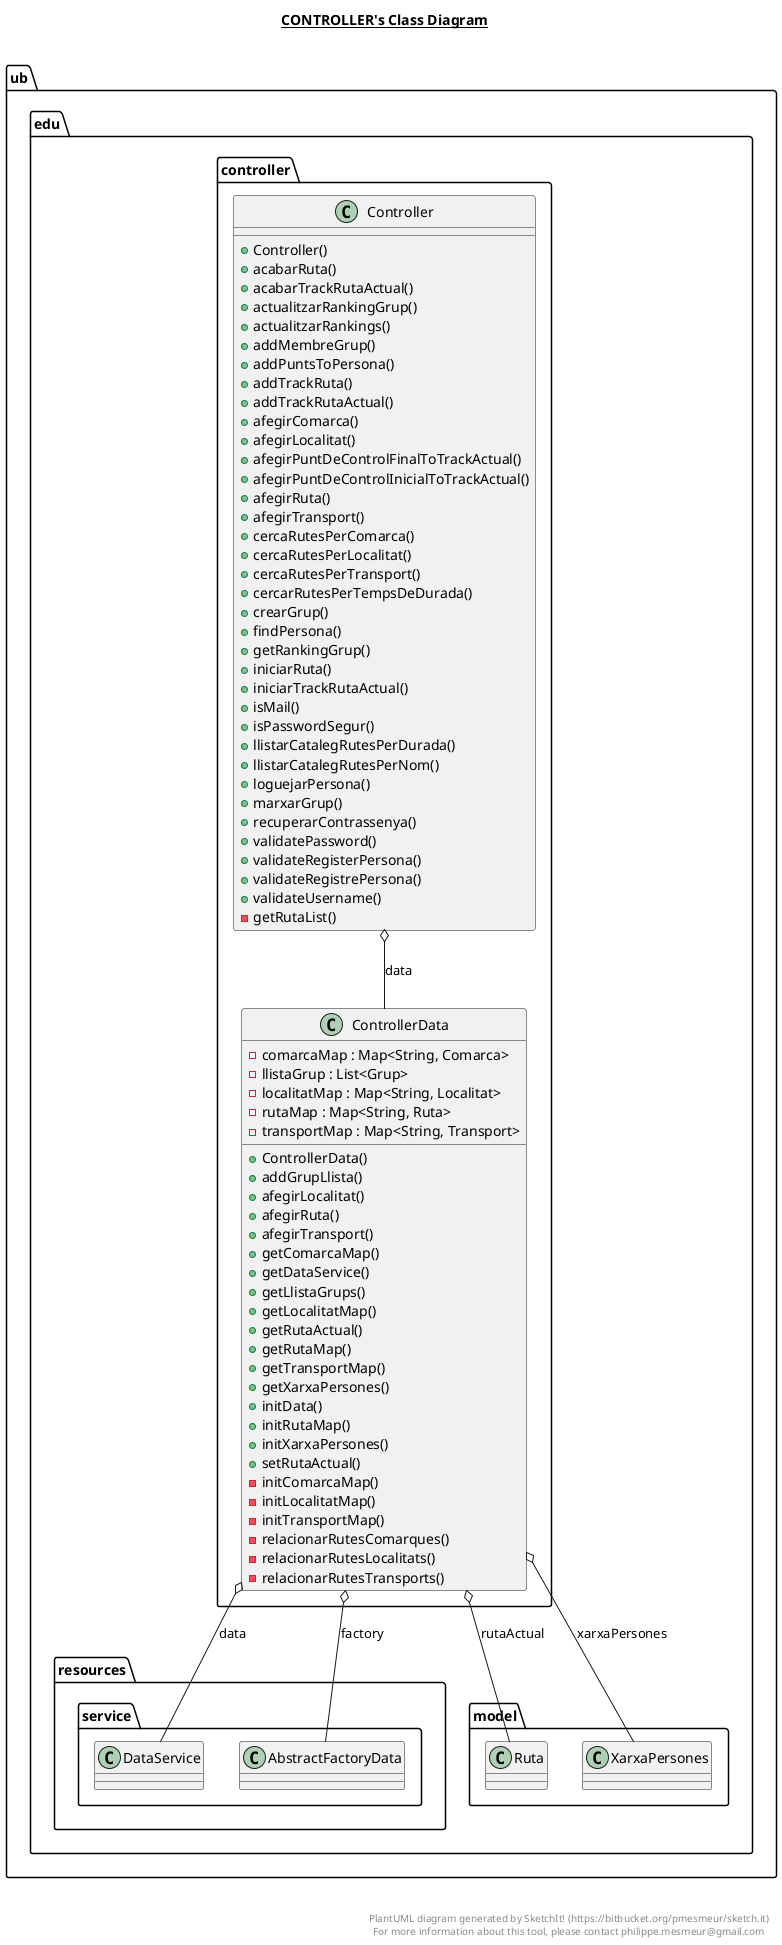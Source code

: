 @startuml

title __CONTROLLER's Class Diagram__\n

  namespace ub.edu.controller {
    class ub.edu.controller.Controller {
        + Controller()
        + acabarRuta()
        + acabarTrackRutaActual()
        + actualitzarRankingGrup()
        + actualitzarRankings()
        + addMembreGrup()
        + addPuntsToPersona()
        + addTrackRuta()
        + addTrackRutaActual()
        + afegirComarca()
        + afegirLocalitat()
        + afegirPuntDeControlFinalToTrackActual()
        + afegirPuntDeControlInicialToTrackActual()
        + afegirRuta()
        + afegirTransport()
        + cercaRutesPerComarca()
        + cercaRutesPerLocalitat()
        + cercaRutesPerTransport()
        + cercarRutesPerTempsDeDurada()
        + crearGrup()
        + findPersona()
        + getRankingGrup()
        + iniciarRuta()
        + iniciarTrackRutaActual()
        + isMail()
        + isPasswordSegur()
        + llistarCatalegRutesPerDurada()
        + llistarCatalegRutesPerNom()
        + loguejarPersona()
        + marxarGrup()
        + recuperarContrassenya()
        + validatePassword()
        + validateRegisterPersona()
        + validateRegistrePersona()
        + validateUsername()
        - getRutaList()
    }
  }
  

  namespace ub.edu.controller {
    class ub.edu.controller.ControllerData {
        - comarcaMap : Map<String, Comarca>
        - llistaGrup : List<Grup>
        - localitatMap : Map<String, Localitat>
        - rutaMap : Map<String, Ruta>
        - transportMap : Map<String, Transport>
        + ControllerData()
        + addGrupLlista()
        + afegirLocalitat()
        + afegirRuta()
        + afegirTransport()
        + getComarcaMap()
        + getDataService()
        + getLlistaGrups()
        + getLocalitatMap()
        + getRutaActual()
        + getRutaMap()
        + getTransportMap()
        + getXarxaPersones()
        + initData()
        + initRutaMap()
        + initXarxaPersones()
        + setRutaActual()
        - initComarcaMap()
        - initLocalitatMap()
        - initTransportMap()
        - relacionarRutesComarques()
        - relacionarRutesLocalitats()
        - relacionarRutesTransports()
    }
  }
  

  ub.edu.controller.Controller o-- ub.edu.controller.ControllerData : data
  ub.edu.controller.ControllerData o-- ub.edu.resources.service.DataService : data
  ub.edu.controller.ControllerData o-- ub.edu.resources.service.AbstractFactoryData : factory
  ub.edu.controller.ControllerData o-- ub.edu.model.Ruta : rutaActual
  ub.edu.controller.ControllerData o-- ub.edu.model.XarxaPersones : xarxaPersones


right footer


PlantUML diagram generated by SketchIt! (https://bitbucket.org/pmesmeur/sketch.it)
For more information about this tool, please contact philippe.mesmeur@gmail.com
endfooter

@enduml
